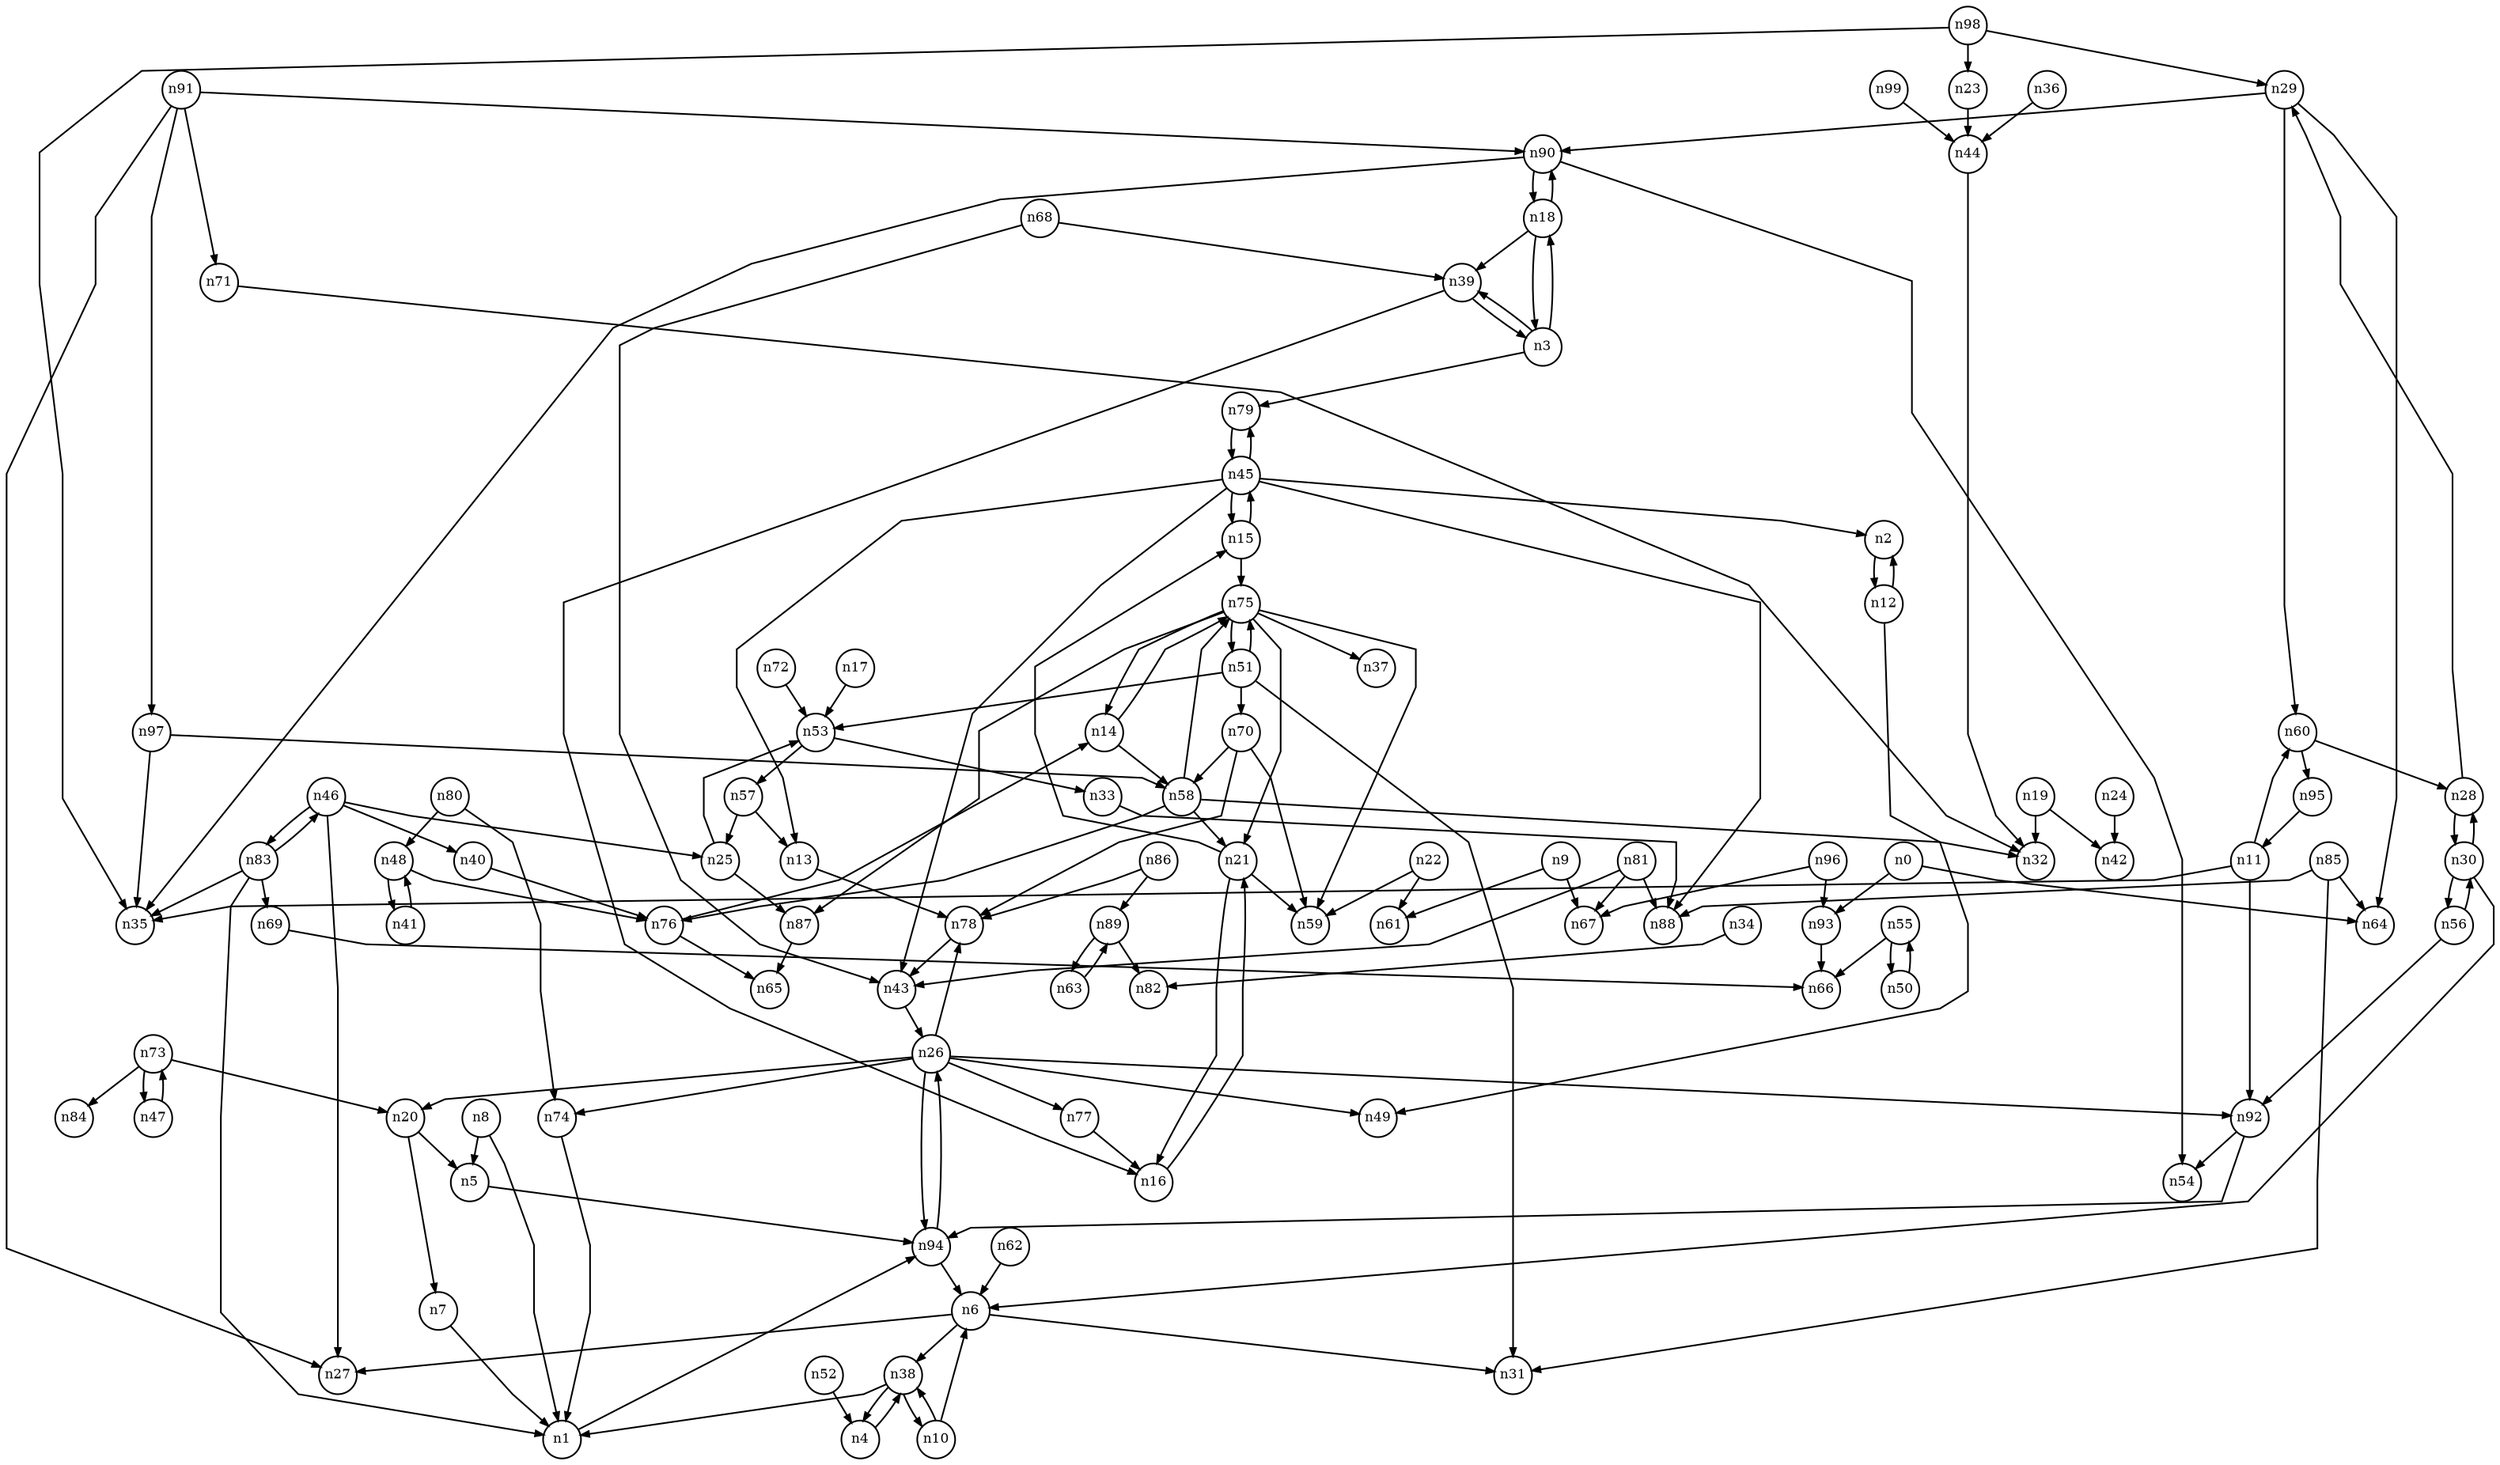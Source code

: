 digraph G{
splines=polyline;
ranksep=0.22;
nodesep=0.22;
nodesize=0.32;
fontsize=8
edge [arrowsize=0.5]
node [fontsize=8 shape=circle width=0.32 fixedsize=shape];

n0 -> n64
n0 -> n93
n93 -> n66
n12 -> n49
n12 -> n2
n2 -> n12
n18 -> n39
n18 -> n90
n18 -> n3
n3 -> n18
n3 -> n39
n3 -> n79
n39 -> n16
n39 -> n3
n79 -> n45
n6 -> n27
n6 -> n31
n6 -> n38
n1 -> n94
n7 -> n1
n8 -> n1
n8 -> n5
n5 -> n94
n9 -> n61
n9 -> n67
n10 -> n6
n10 -> n38
n11 -> n35
n11 -> n60
n11 -> n92
n60 -> n95
n60 -> n28
n92 -> n54
n92 -> n94
n78 -> n43
n13 -> n78
n58 -> n21
n58 -> n32
n58 -> n76
n58 -> n75
n14 -> n58
n14 -> n75
n45 -> n2
n45 -> n13
n45 -> n43
n45 -> n79
n45 -> n88
n45 -> n15
n15 -> n45
n15 -> n75
n75 -> n14
n75 -> n21
n75 -> n37
n75 -> n59
n75 -> n87
n75 -> n51
n53 -> n33
n53 -> n57
n17 -> n53
n90 -> n35
n90 -> n54
n90 -> n18
n19 -> n32
n19 -> n42
n20 -> n5
n20 -> n7
n16 -> n21
n21 -> n16
n21 -> n59
n21 -> n15
n22 -> n59
n22 -> n61
n44 -> n32
n23 -> n44
n24 -> n42
n25 -> n53
n25 -> n87
n87 -> n65
n26 -> n20
n26 -> n49
n26 -> n74
n26 -> n77
n26 -> n78
n26 -> n92
n26 -> n94
n74 -> n1
n77 -> n16
n29 -> n60
n29 -> n64
n29 -> n90
n28 -> n29
n28 -> n30
n30 -> n6
n30 -> n28
n30 -> n56
n56 -> n92
n56 -> n30
n33 -> n88
n34 -> n82
n36 -> n44
n38 -> n1
n38 -> n4
n38 -> n10
n4 -> n38
n76 -> n65
n76 -> n14
n40 -> n76
n43 -> n26
n46 -> n25
n46 -> n27
n46 -> n40
n46 -> n83
n83 -> n1
n83 -> n35
n83 -> n69
n83 -> n46
n41 -> n48
n48 -> n41
n48 -> n76
n55 -> n66
n55 -> n50
n50 -> n55
n51 -> n31
n51 -> n53
n51 -> n70
n51 -> n75
n70 -> n58
n70 -> n59
n70 -> n78
n52 -> n4
n57 -> n13
n57 -> n25
n95 -> n11
n62 -> n6
n89 -> n82
n89 -> n63
n63 -> n89
n68 -> n39
n68 -> n43
n69 -> n66
n71 -> n32
n72 -> n53
n73 -> n20
n73 -> n47
n73 -> n84
n47 -> n73
n80 -> n48
n80 -> n74
n81 -> n43
n81 -> n67
n81 -> n88
n85 -> n31
n85 -> n64
n85 -> n88
n86 -> n78
n86 -> n89
n91 -> n27
n91 -> n71
n91 -> n90
n91 -> n97
n97 -> n35
n97 -> n58
n94 -> n6
n94 -> n26
n96 -> n67
n96 -> n93
n98 -> n23
n98 -> n29
n98 -> n35
n99 -> n44
}

